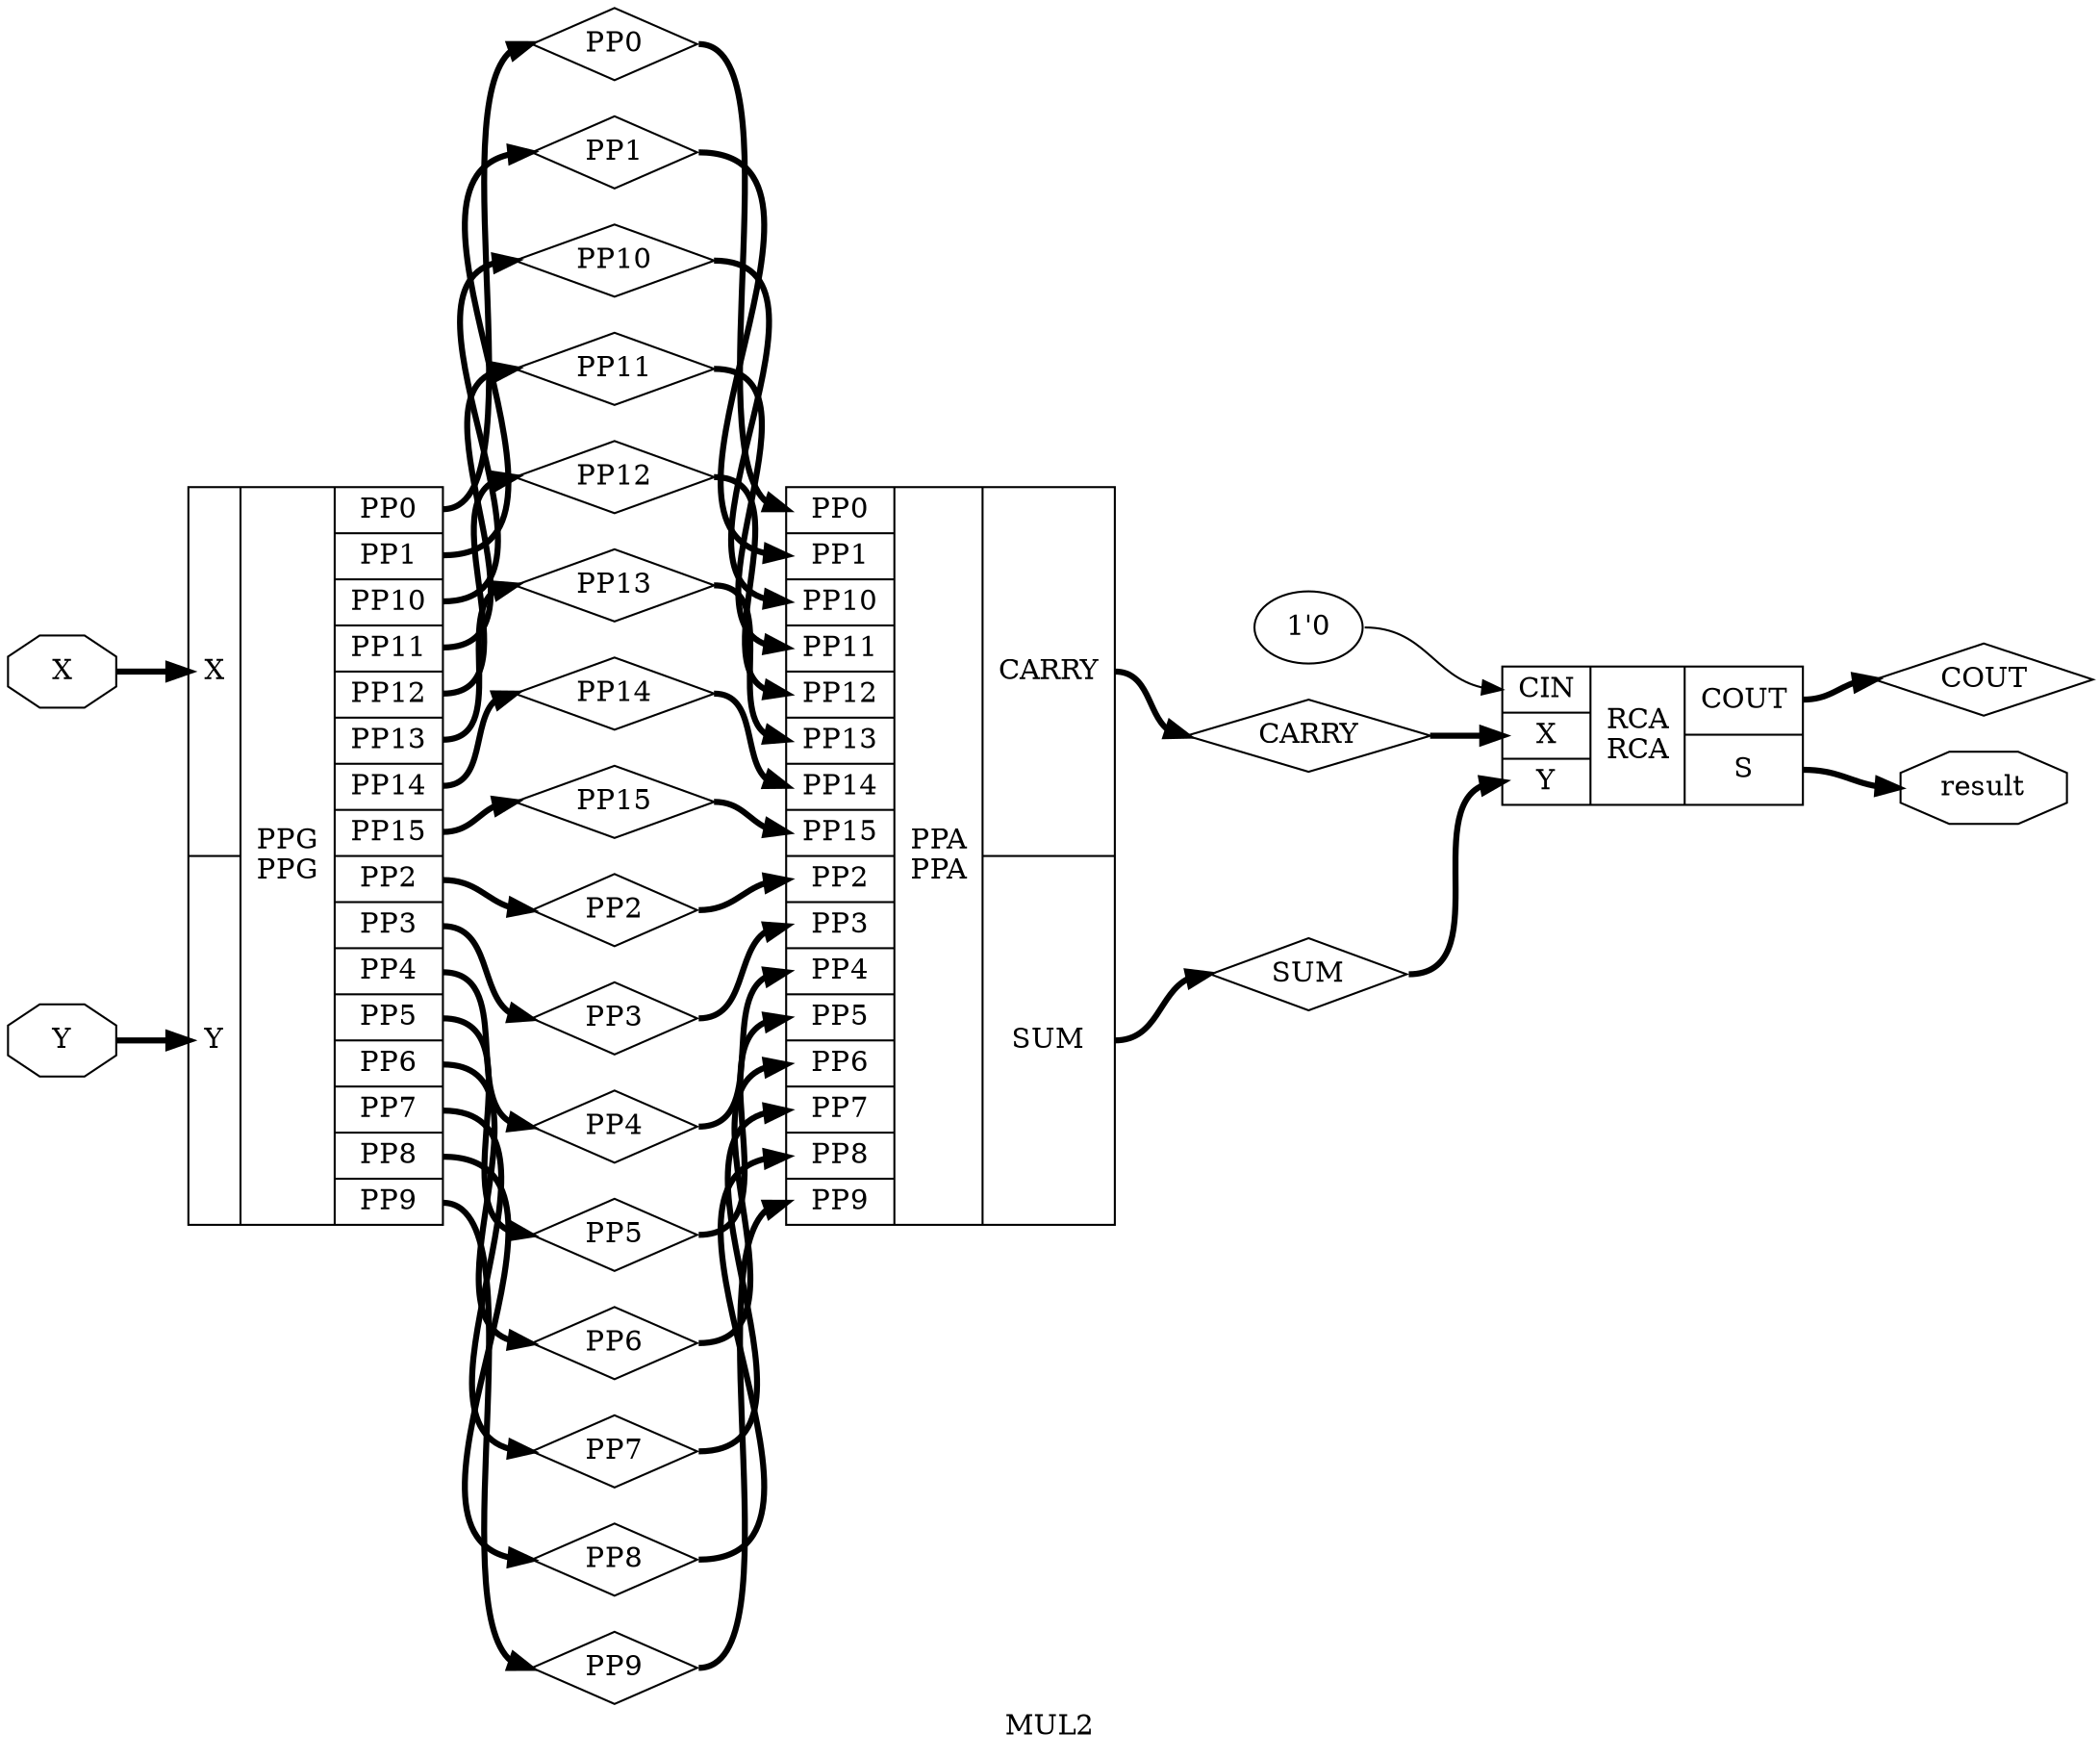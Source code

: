 digraph "MUL2" {
label="MUL2";
rankdir="LR";
remincross=true;
n1 [ shape=diamond, label="SUM", color="black", fontcolor="black" ];
n2 [ shape=diamond, label="CARRY", color="black", fontcolor="black" ];
n3 [ shape=diamond, label="COUT", color="black", fontcolor="black" ];
n4 [ shape=diamond, label="PP15", color="black", fontcolor="black" ];
n5 [ shape=diamond, label="PP14", color="black", fontcolor="black" ];
n6 [ shape=diamond, label="PP13", color="black", fontcolor="black" ];
n7 [ shape=diamond, label="PP12", color="black", fontcolor="black" ];
n8 [ shape=diamond, label="PP11", color="black", fontcolor="black" ];
n9 [ shape=diamond, label="PP10", color="black", fontcolor="black" ];
n10 [ shape=diamond, label="PP9", color="black", fontcolor="black" ];
n11 [ shape=diamond, label="PP8", color="black", fontcolor="black" ];
n12 [ shape=diamond, label="PP7", color="black", fontcolor="black" ];
n13 [ shape=diamond, label="PP6", color="black", fontcolor="black" ];
n14 [ shape=diamond, label="PP5", color="black", fontcolor="black" ];
n15 [ shape=diamond, label="PP4", color="black", fontcolor="black" ];
n16 [ shape=diamond, label="PP3", color="black", fontcolor="black" ];
n17 [ shape=diamond, label="PP2", color="black", fontcolor="black" ];
n18 [ shape=diamond, label="PP1", color="black", fontcolor="black" ];
n19 [ shape=diamond, label="PP0", color="black", fontcolor="black" ];
n20 [ shape=octagon, label="result", color="black", fontcolor="black" ];
n21 [ shape=octagon, label="Y", color="black", fontcolor="black" ];
n22 [ shape=octagon, label="X", color="black", fontcolor="black" ];
v0 [ label="1'0" ];
c25 [ shape=record, label="{{<p23> CIN|<p22> X|<p21> Y}|RCA\nRCA|{<p3> COUT|<p24> S}}" ];
c26 [ shape=record, label="{{<p19> PP0|<p18> PP1|<p9> PP10|<p8> PP11|<p7> PP12|<p6> PP13|<p5> PP14|<p4> PP15|<p17> PP2|<p16> PP3|<p15> PP4|<p14> PP5|<p13> PP6|<p12> PP7|<p11> PP8|<p10> PP9}|PPA\nPPA|{<p2> CARRY|<p1> SUM}}" ];
c27 [ shape=record, label="{{<p22> X|<p21> Y}|PPG\nPPG|{<p19> PP0|<p18> PP1|<p9> PP10|<p8> PP11|<p7> PP12|<p6> PP13|<p5> PP14|<p4> PP15|<p17> PP2|<p16> PP3|<p15> PP4|<p14> PP5|<p13> PP6|<p12> PP7|<p11> PP8|<p10> PP9}}" ];
c26:p1:e -> n1:w [color="black", style="setlinewidth(3)", label=""];
n1:e -> c25:p21:w [color="black", style="setlinewidth(3)", label=""];
c27:p10:e -> n10:w [color="black", style="setlinewidth(3)", label=""];
n10:e -> c26:p10:w [color="black", style="setlinewidth(3)", label=""];
c27:p11:e -> n11:w [color="black", style="setlinewidth(3)", label=""];
n11:e -> c26:p11:w [color="black", style="setlinewidth(3)", label=""];
c27:p12:e -> n12:w [color="black", style="setlinewidth(3)", label=""];
n12:e -> c26:p12:w [color="black", style="setlinewidth(3)", label=""];
c27:p13:e -> n13:w [color="black", style="setlinewidth(3)", label=""];
n13:e -> c26:p13:w [color="black", style="setlinewidth(3)", label=""];
c27:p14:e -> n14:w [color="black", style="setlinewidth(3)", label=""];
n14:e -> c26:p14:w [color="black", style="setlinewidth(3)", label=""];
c27:p15:e -> n15:w [color="black", style="setlinewidth(3)", label=""];
n15:e -> c26:p15:w [color="black", style="setlinewidth(3)", label=""];
c27:p16:e -> n16:w [color="black", style="setlinewidth(3)", label=""];
n16:e -> c26:p16:w [color="black", style="setlinewidth(3)", label=""];
c27:p17:e -> n17:w [color="black", style="setlinewidth(3)", label=""];
n17:e -> c26:p17:w [color="black", style="setlinewidth(3)", label=""];
c27:p18:e -> n18:w [color="black", style="setlinewidth(3)", label=""];
n18:e -> c26:p18:w [color="black", style="setlinewidth(3)", label=""];
c27:p19:e -> n19:w [color="black", style="setlinewidth(3)", label=""];
n19:e -> c26:p19:w [color="black", style="setlinewidth(3)", label=""];
c26:p2:e -> n2:w [color="black", style="setlinewidth(3)", label=""];
n2:e -> c25:p22:w [color="black", style="setlinewidth(3)", label=""];
c25:p24:e -> n20:w [color="black", style="setlinewidth(3)", label=""];
n21:e -> c27:p21:w [color="black", style="setlinewidth(3)", label=""];
n22:e -> c27:p22:w [color="black", style="setlinewidth(3)", label=""];
c25:p3:e -> n3:w [color="black", style="setlinewidth(3)", label=""];
c27:p4:e -> n4:w [color="black", style="setlinewidth(3)", label=""];
n4:e -> c26:p4:w [color="black", style="setlinewidth(3)", label=""];
c27:p5:e -> n5:w [color="black", style="setlinewidth(3)", label=""];
n5:e -> c26:p5:w [color="black", style="setlinewidth(3)", label=""];
c27:p6:e -> n6:w [color="black", style="setlinewidth(3)", label=""];
n6:e -> c26:p6:w [color="black", style="setlinewidth(3)", label=""];
c27:p7:e -> n7:w [color="black", style="setlinewidth(3)", label=""];
n7:e -> c26:p7:w [color="black", style="setlinewidth(3)", label=""];
c27:p8:e -> n8:w [color="black", style="setlinewidth(3)", label=""];
n8:e -> c26:p8:w [color="black", style="setlinewidth(3)", label=""];
c27:p9:e -> n9:w [color="black", style="setlinewidth(3)", label=""];
n9:e -> c26:p9:w [color="black", style="setlinewidth(3)", label=""];
v0:e -> c25:p23:w [color="black", label=""];
}
